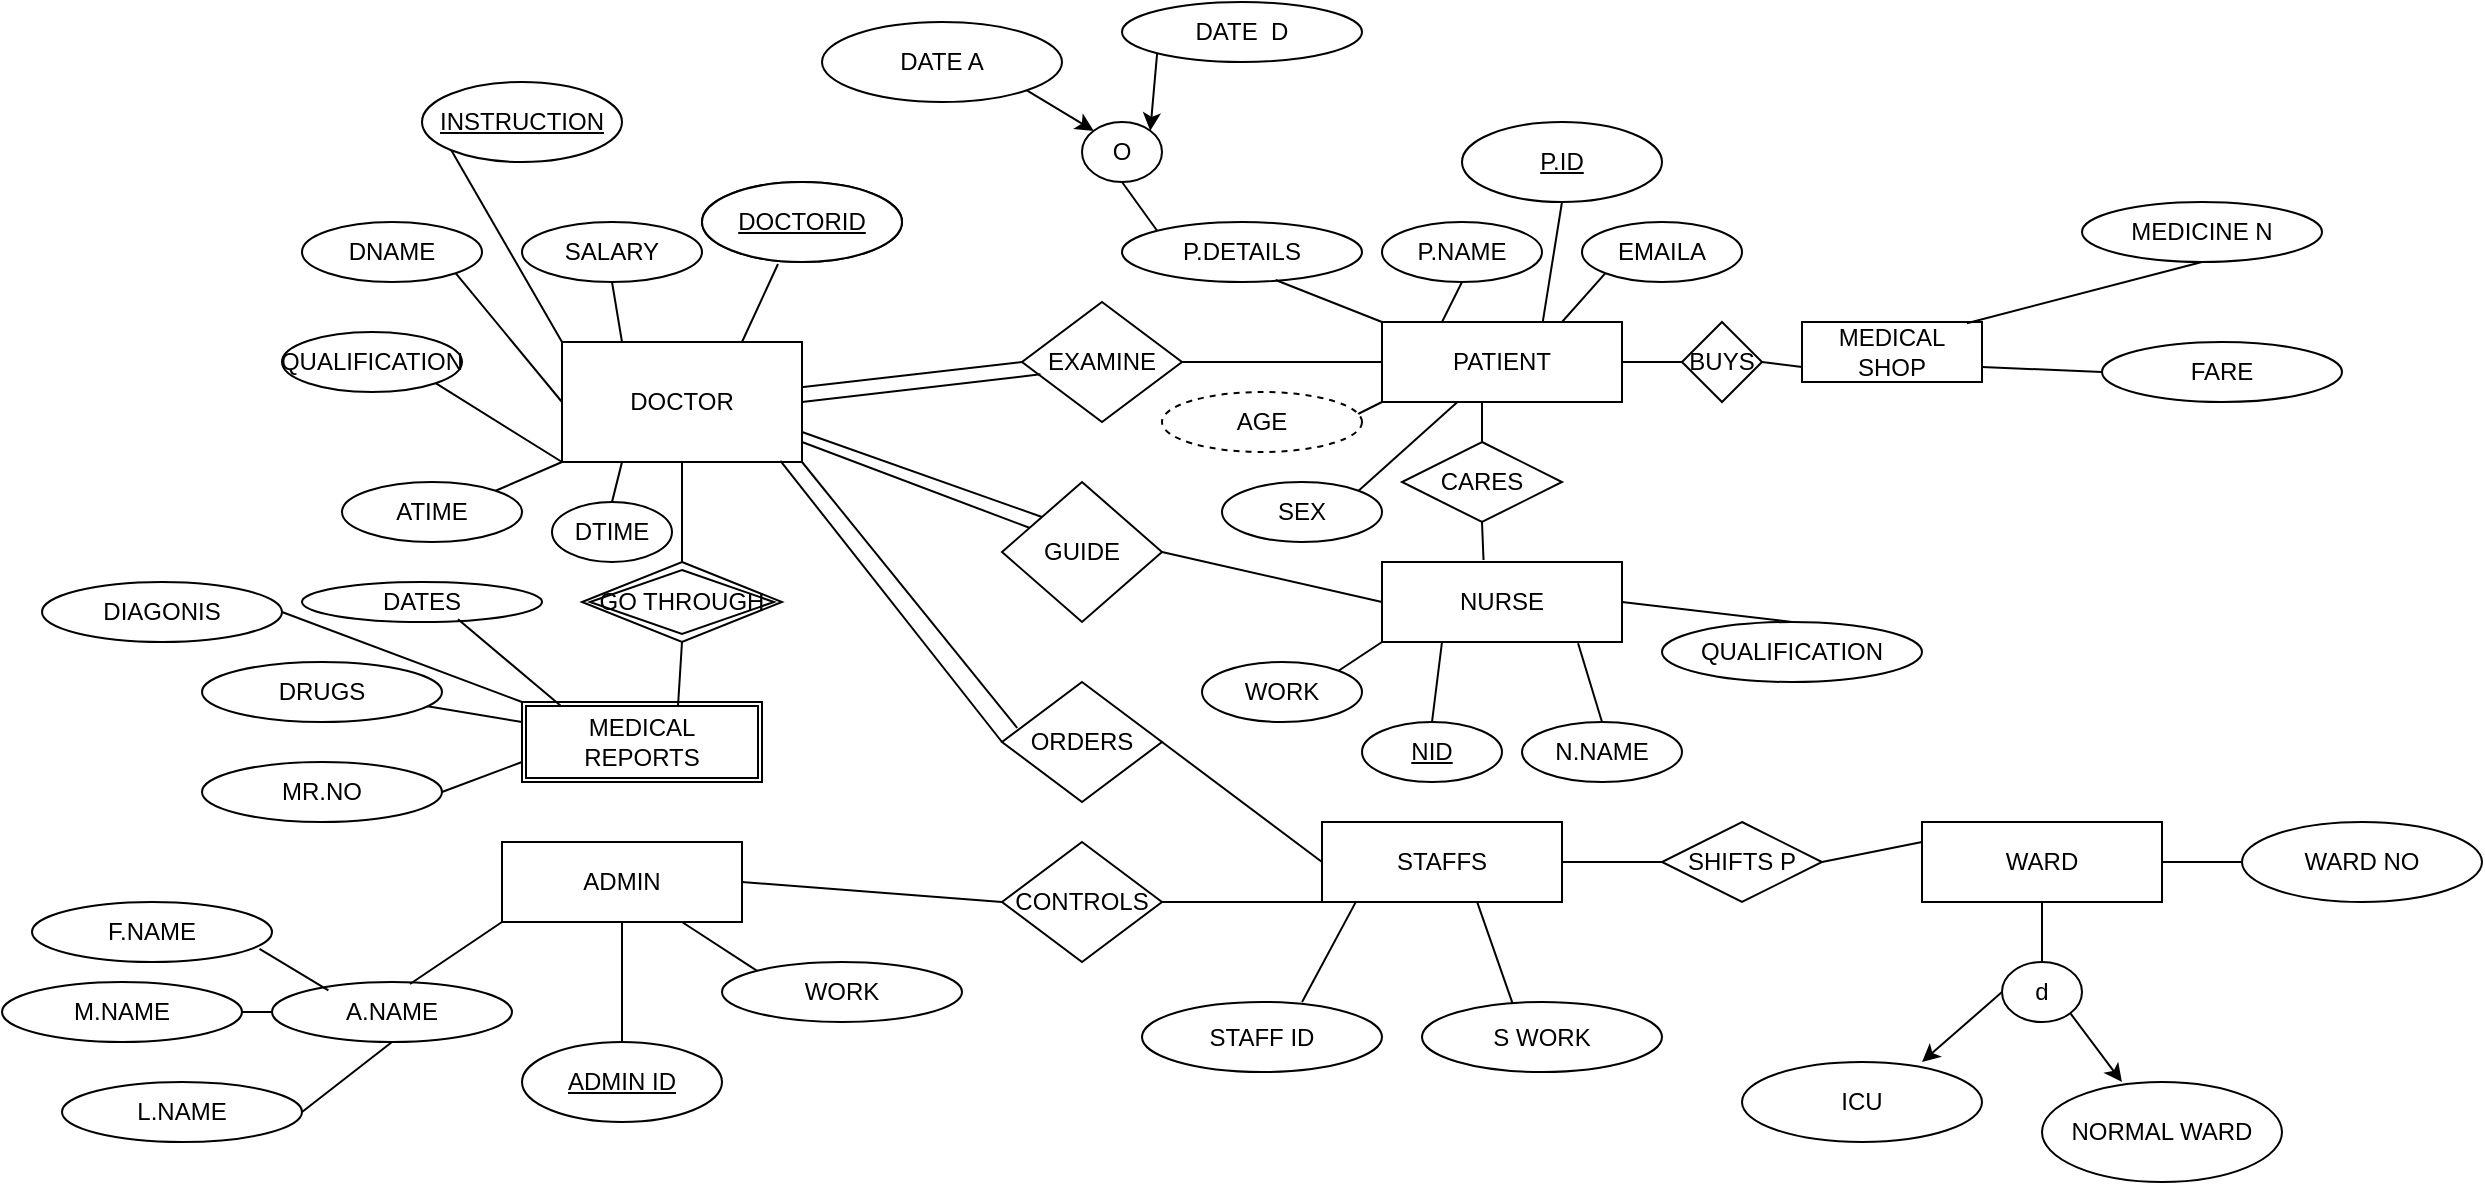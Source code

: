 <mxfile version="20.8.5" type="device"><diagram id="R2lEEEUBdFMjLlhIrx00" name="Page-1"><mxGraphModel dx="2140" dy="1641" grid="1" gridSize="10" guides="1" tooltips="1" connect="1" arrows="1" fold="1" page="1" pageScale="1" pageWidth="850" pageHeight="1100" math="0" shadow="0" extFonts="Permanent Marker^https://fonts.googleapis.com/css?family=Permanent+Marker"><root><mxCell id="0"/><mxCell id="1" parent="0"/><mxCell id="UOe9349WMkZmx5mXavGw-1" value="DOCTOR" style="rounded=0;whiteSpace=wrap;html=1;" parent="1" vertex="1"><mxGeometry x="100" y="140" width="120" height="60" as="geometry"/></mxCell><mxCell id="UOe9349WMkZmx5mXavGw-2" value="EXAMINE" style="rhombus;whiteSpace=wrap;html=1;" parent="1" vertex="1"><mxGeometry x="330" y="120" width="80" height="60" as="geometry"/></mxCell><mxCell id="UOe9349WMkZmx5mXavGw-3" value="GUIDE" style="rhombus;whiteSpace=wrap;html=1;" parent="1" vertex="1"><mxGeometry x="320" y="210" width="80" height="70" as="geometry"/></mxCell><mxCell id="UOe9349WMkZmx5mXavGw-4" value="ORDERS" style="rhombus;whiteSpace=wrap;html=1;" parent="1" vertex="1"><mxGeometry x="320" y="310" width="80" height="60" as="geometry"/></mxCell><mxCell id="UOe9349WMkZmx5mXavGw-5" value="CONTROLS" style="rhombus;whiteSpace=wrap;html=1;" parent="1" vertex="1"><mxGeometry x="320" y="390" width="80" height="60" as="geometry"/></mxCell><mxCell id="UOe9349WMkZmx5mXavGw-7" value="PATIENT" style="rounded=0;whiteSpace=wrap;html=1;" parent="1" vertex="1"><mxGeometry x="510" y="130" width="120" height="40" as="geometry"/></mxCell><mxCell id="UOe9349WMkZmx5mXavGw-8" value="NURSE" style="rounded=0;whiteSpace=wrap;html=1;" parent="1" vertex="1"><mxGeometry x="510" y="250" width="120" height="40" as="geometry"/></mxCell><mxCell id="UOe9349WMkZmx5mXavGw-9" value="STAFFS" style="rounded=0;whiteSpace=wrap;html=1;" parent="1" vertex="1"><mxGeometry x="480" y="380" width="120" height="40" as="geometry"/></mxCell><mxCell id="UOe9349WMkZmx5mXavGw-11" value="ADMIN" style="rounded=0;whiteSpace=wrap;html=1;" parent="1" vertex="1"><mxGeometry x="70" y="390" width="120" height="40" as="geometry"/></mxCell><mxCell id="UOe9349WMkZmx5mXavGw-12" value="" style="endArrow=none;html=1;rounded=0;exitX=1;exitY=0.5;exitDx=0;exitDy=0;entryX=0;entryY=1;entryDx=0;entryDy=0;" parent="1" source="UOe9349WMkZmx5mXavGw-5" target="UOe9349WMkZmx5mXavGw-9" edge="1"><mxGeometry width="50" height="50" relative="1" as="geometry"><mxPoint x="400" y="310" as="sourcePoint"/><mxPoint x="450" y="260" as="targetPoint"/></mxGeometry></mxCell><mxCell id="UOe9349WMkZmx5mXavGw-14" value="" style="endArrow=none;html=1;rounded=0;exitX=1;exitY=0.5;exitDx=0;exitDy=0;entryX=0;entryY=0.5;entryDx=0;entryDy=0;" parent="1" source="UOe9349WMkZmx5mXavGw-11" target="UOe9349WMkZmx5mXavGw-5" edge="1"><mxGeometry width="50" height="50" relative="1" as="geometry"><mxPoint x="400" y="310" as="sourcePoint"/><mxPoint x="450" y="260" as="targetPoint"/></mxGeometry></mxCell><mxCell id="UOe9349WMkZmx5mXavGw-17" value="" style="endArrow=none;html=1;rounded=0;exitX=1;exitY=1;exitDx=0;exitDy=0;entryX=0.095;entryY=0.383;entryDx=0;entryDy=0;entryPerimeter=0;" parent="1" source="UOe9349WMkZmx5mXavGw-1" target="UOe9349WMkZmx5mXavGw-4" edge="1"><mxGeometry width="50" height="50" relative="1" as="geometry"><mxPoint x="400" y="310" as="sourcePoint"/><mxPoint x="450" y="260" as="targetPoint"/></mxGeometry></mxCell><mxCell id="UOe9349WMkZmx5mXavGw-18" value="" style="endArrow=none;html=1;rounded=0;exitX=0.91;exitY=0.99;exitDx=0;exitDy=0;exitPerimeter=0;" parent="1" source="UOe9349WMkZmx5mXavGw-1" edge="1"><mxGeometry width="50" height="50" relative="1" as="geometry"><mxPoint x="400" y="310" as="sourcePoint"/><mxPoint x="320" y="340" as="targetPoint"/></mxGeometry></mxCell><mxCell id="UOe9349WMkZmx5mXavGw-19" value="" style="endArrow=none;html=1;rounded=0;exitX=1;exitY=0.5;exitDx=0;exitDy=0;entryX=0;entryY=0.5;entryDx=0;entryDy=0;" parent="1" source="UOe9349WMkZmx5mXavGw-4" target="UOe9349WMkZmx5mXavGw-9" edge="1"><mxGeometry width="50" height="50" relative="1" as="geometry"><mxPoint x="400" y="310" as="sourcePoint"/><mxPoint x="450" y="260" as="targetPoint"/></mxGeometry></mxCell><mxCell id="UOe9349WMkZmx5mXavGw-20" value="" style="endArrow=none;html=1;rounded=0;exitX=0.997;exitY=0.377;exitDx=0;exitDy=0;exitPerimeter=0;entryX=0;entryY=0.5;entryDx=0;entryDy=0;" parent="1" source="UOe9349WMkZmx5mXavGw-1" target="UOe9349WMkZmx5mXavGw-2" edge="1"><mxGeometry width="50" height="50" relative="1" as="geometry"><mxPoint x="400" y="310" as="sourcePoint"/><mxPoint x="450" y="260" as="targetPoint"/></mxGeometry></mxCell><mxCell id="UOe9349WMkZmx5mXavGw-21" value="" style="endArrow=none;html=1;rounded=0;exitX=1;exitY=0.5;exitDx=0;exitDy=0;entryX=0.115;entryY=0.603;entryDx=0;entryDy=0;entryPerimeter=0;" parent="1" source="UOe9349WMkZmx5mXavGw-1" target="UOe9349WMkZmx5mXavGw-2" edge="1"><mxGeometry width="50" height="50" relative="1" as="geometry"><mxPoint x="400" y="310" as="sourcePoint"/><mxPoint x="340" y="160" as="targetPoint"/></mxGeometry></mxCell><mxCell id="UOe9349WMkZmx5mXavGw-22" value="" style="endArrow=none;html=1;rounded=0;exitX=1;exitY=0.5;exitDx=0;exitDy=0;entryX=0;entryY=0.5;entryDx=0;entryDy=0;" parent="1" source="UOe9349WMkZmx5mXavGw-2" target="UOe9349WMkZmx5mXavGw-7" edge="1"><mxGeometry width="50" height="50" relative="1" as="geometry"><mxPoint x="400" y="310" as="sourcePoint"/><mxPoint x="450" y="260" as="targetPoint"/></mxGeometry></mxCell><mxCell id="UOe9349WMkZmx5mXavGw-24" value="" style="endArrow=none;html=1;rounded=0;exitX=1;exitY=0.75;exitDx=0;exitDy=0;entryX=0;entryY=0;entryDx=0;entryDy=0;" parent="1" source="UOe9349WMkZmx5mXavGw-1" target="UOe9349WMkZmx5mXavGw-3" edge="1"><mxGeometry width="50" height="50" relative="1" as="geometry"><mxPoint x="400" y="310" as="sourcePoint"/><mxPoint x="450" y="260" as="targetPoint"/></mxGeometry></mxCell><mxCell id="UOe9349WMkZmx5mXavGw-25" value="" style="endArrow=none;html=1;rounded=0;exitX=1;exitY=0.833;exitDx=0;exitDy=0;entryX=0.175;entryY=0.329;entryDx=0;entryDy=0;entryPerimeter=0;exitPerimeter=0;" parent="1" source="UOe9349WMkZmx5mXavGw-1" target="UOe9349WMkZmx5mXavGw-3" edge="1"><mxGeometry width="50" height="50" relative="1" as="geometry"><mxPoint x="400" y="310" as="sourcePoint"/><mxPoint x="450" y="260" as="targetPoint"/></mxGeometry></mxCell><mxCell id="UOe9349WMkZmx5mXavGw-26" value="" style="endArrow=none;html=1;rounded=0;exitX=1;exitY=0.5;exitDx=0;exitDy=0;entryX=0;entryY=0.5;entryDx=0;entryDy=0;" parent="1" source="UOe9349WMkZmx5mXavGw-3" target="UOe9349WMkZmx5mXavGw-8" edge="1"><mxGeometry width="50" height="50" relative="1" as="geometry"><mxPoint x="400" y="310" as="sourcePoint"/><mxPoint x="450" y="260" as="targetPoint"/></mxGeometry></mxCell><mxCell id="UOe9349WMkZmx5mXavGw-28" value="MEDICAL REPORTS" style="shape=ext;double=1;rounded=0;whiteSpace=wrap;html=1;" parent="1" vertex="1"><mxGeometry x="80" y="320" width="120" height="40" as="geometry"/></mxCell><mxCell id="UOe9349WMkZmx5mXavGw-29" value="GO THROUGH" style="shape=rhombus;double=1;perimeter=rhombusPerimeter;whiteSpace=wrap;html=1;align=center;" parent="1" vertex="1"><mxGeometry x="110" y="250" width="100" height="40" as="geometry"/></mxCell><mxCell id="UOe9349WMkZmx5mXavGw-30" value="" style="endArrow=none;html=1;rounded=0;exitX=0.5;exitY=0;exitDx=0;exitDy=0;entryX=0.5;entryY=1;entryDx=0;entryDy=0;" parent="1" source="UOe9349WMkZmx5mXavGw-29" target="UOe9349WMkZmx5mXavGw-1" edge="1"><mxGeometry width="50" height="50" relative="1" as="geometry"><mxPoint x="400" y="300" as="sourcePoint"/><mxPoint x="450" y="250" as="targetPoint"/></mxGeometry></mxCell><mxCell id="UOe9349WMkZmx5mXavGw-31" value="" style="endArrow=none;html=1;rounded=0;exitX=0.65;exitY=0.045;exitDx=0;exitDy=0;exitPerimeter=0;entryX=0.5;entryY=1;entryDx=0;entryDy=0;" parent="1" source="UOe9349WMkZmx5mXavGw-28" target="UOe9349WMkZmx5mXavGw-29" edge="1"><mxGeometry width="50" height="50" relative="1" as="geometry"><mxPoint x="400" y="300" as="sourcePoint"/><mxPoint x="450" y="250" as="targetPoint"/></mxGeometry></mxCell><mxCell id="UOe9349WMkZmx5mXavGw-32" value="MEDICAL SHOP" style="rounded=0;whiteSpace=wrap;html=1;" parent="1" vertex="1"><mxGeometry x="720" y="130" width="90" height="30" as="geometry"/></mxCell><mxCell id="UOe9349WMkZmx5mXavGw-33" value="BUYS" style="rhombus;whiteSpace=wrap;html=1;" parent="1" vertex="1"><mxGeometry x="660" y="130" width="40" height="40" as="geometry"/></mxCell><mxCell id="UOe9349WMkZmx5mXavGw-35" value="" style="endArrow=none;html=1;rounded=0;exitX=1;exitY=0.5;exitDx=0;exitDy=0;entryX=0;entryY=0.5;entryDx=0;entryDy=0;" parent="1" source="UOe9349WMkZmx5mXavGw-7" target="UOe9349WMkZmx5mXavGw-33" edge="1"><mxGeometry width="50" height="50" relative="1" as="geometry"><mxPoint x="400" y="290" as="sourcePoint"/><mxPoint x="450" y="240" as="targetPoint"/></mxGeometry></mxCell><mxCell id="UOe9349WMkZmx5mXavGw-36" value="" style="endArrow=none;html=1;rounded=0;exitX=1;exitY=0.5;exitDx=0;exitDy=0;entryX=0;entryY=0.75;entryDx=0;entryDy=0;" parent="1" source="UOe9349WMkZmx5mXavGw-33" target="UOe9349WMkZmx5mXavGw-32" edge="1"><mxGeometry width="50" height="50" relative="1" as="geometry"><mxPoint x="400" y="290" as="sourcePoint"/><mxPoint x="450" y="240" as="targetPoint"/></mxGeometry></mxCell><mxCell id="UOe9349WMkZmx5mXavGw-37" value="DNAME" style="ellipse;whiteSpace=wrap;html=1;" parent="1" vertex="1"><mxGeometry x="-30" y="80" width="90" height="30" as="geometry"/></mxCell><mxCell id="UOe9349WMkZmx5mXavGw-38" value="SALARY" style="ellipse;whiteSpace=wrap;html=1;" parent="1" vertex="1"><mxGeometry x="80" y="80" width="90" height="30" as="geometry"/></mxCell><mxCell id="UOe9349WMkZmx5mXavGw-39" value="QUALIFICATION" style="ellipse;whiteSpace=wrap;html=1;" parent="1" vertex="1"><mxGeometry x="-40" y="135" width="90" height="30" as="geometry"/></mxCell><mxCell id="UOe9349WMkZmx5mXavGw-40" value="ATIME" style="ellipse;whiteSpace=wrap;html=1;" parent="1" vertex="1"><mxGeometry x="-10" y="210" width="90" height="30" as="geometry"/></mxCell><mxCell id="UOe9349WMkZmx5mXavGw-42" value="DTIME" style="ellipse;whiteSpace=wrap;html=1;" parent="1" vertex="1"><mxGeometry x="95" y="220" width="60" height="30" as="geometry"/></mxCell><mxCell id="UOe9349WMkZmx5mXavGw-44" value="" style="endArrow=none;html=1;rounded=0;exitX=0;exitY=1;exitDx=0;exitDy=0;entryX=1;entryY=1;entryDx=0;entryDy=0;" parent="1" source="UOe9349WMkZmx5mXavGw-1" target="UOe9349WMkZmx5mXavGw-39" edge="1"><mxGeometry width="50" height="50" relative="1" as="geometry"><mxPoint x="400" y="290" as="sourcePoint"/><mxPoint x="450" y="240" as="targetPoint"/></mxGeometry></mxCell><mxCell id="UOe9349WMkZmx5mXavGw-45" value="" style="endArrow=none;html=1;rounded=0;exitX=0;exitY=0.5;exitDx=0;exitDy=0;entryX=1;entryY=1;entryDx=0;entryDy=0;" parent="1" source="UOe9349WMkZmx5mXavGw-1" target="UOe9349WMkZmx5mXavGw-37" edge="1"><mxGeometry width="50" height="50" relative="1" as="geometry"><mxPoint x="380" y="290" as="sourcePoint"/><mxPoint x="430" y="240" as="targetPoint"/></mxGeometry></mxCell><mxCell id="UOe9349WMkZmx5mXavGw-46" value="" style="endArrow=none;html=1;rounded=0;exitX=0.25;exitY=0;exitDx=0;exitDy=0;entryX=0.5;entryY=1;entryDx=0;entryDy=0;" parent="1" source="UOe9349WMkZmx5mXavGw-1" target="UOe9349WMkZmx5mXavGw-38" edge="1"><mxGeometry width="50" height="50" relative="1" as="geometry"><mxPoint x="400" y="290" as="sourcePoint"/><mxPoint x="450" y="240" as="targetPoint"/></mxGeometry></mxCell><mxCell id="UOe9349WMkZmx5mXavGw-47" value="" style="endArrow=none;html=1;rounded=0;entryX=0;entryY=1;entryDx=0;entryDy=0;exitX=1;exitY=0;exitDx=0;exitDy=0;" parent="1" source="UOe9349WMkZmx5mXavGw-40" target="UOe9349WMkZmx5mXavGw-1" edge="1"><mxGeometry width="50" height="50" relative="1" as="geometry"><mxPoint x="30" y="295" as="sourcePoint"/><mxPoint x="80" y="245" as="targetPoint"/></mxGeometry></mxCell><mxCell id="UOe9349WMkZmx5mXavGw-49" value="" style="endArrow=none;html=1;rounded=0;entryX=0.25;entryY=1;entryDx=0;entryDy=0;exitX=0.5;exitY=0;exitDx=0;exitDy=0;" parent="1" source="UOe9349WMkZmx5mXavGw-42" target="UOe9349WMkZmx5mXavGw-1" edge="1"><mxGeometry width="50" height="50" relative="1" as="geometry"><mxPoint x="400" y="290" as="sourcePoint"/><mxPoint x="450" y="240" as="targetPoint"/></mxGeometry></mxCell><mxCell id="UOe9349WMkZmx5mXavGw-52" value="" style="endArrow=none;html=1;rounded=0;exitX=0.75;exitY=0;exitDx=0;exitDy=0;entryX=0.28;entryY=1.033;entryDx=0;entryDy=0;entryPerimeter=0;" parent="1" source="UOe9349WMkZmx5mXavGw-1" edge="1"><mxGeometry width="50" height="50" relative="1" as="geometry"><mxPoint x="400" y="290" as="sourcePoint"/><mxPoint x="208" y="100.99" as="targetPoint"/></mxGeometry></mxCell><mxCell id="UOe9349WMkZmx5mXavGw-53" value="&lt;span style=&quot;border-bottom: 1px dotted&quot;&gt;DID&lt;/span&gt;" style="ellipse;whiteSpace=wrap;html=1;align=center;" parent="1" vertex="1"><mxGeometry x="170" y="60" width="100" height="40" as="geometry"/></mxCell><mxCell id="UOe9349WMkZmx5mXavGw-54" value="DOCTORID" style="ellipse;whiteSpace=wrap;html=1;align=center;fontStyle=4;" parent="1" vertex="1"><mxGeometry x="170" y="60" width="100" height="40" as="geometry"/></mxCell><mxCell id="UOe9349WMkZmx5mXavGw-55" value="CARES" style="rhombus;whiteSpace=wrap;html=1;" parent="1" vertex="1"><mxGeometry x="520" y="190" width="80" height="40" as="geometry"/></mxCell><mxCell id="UOe9349WMkZmx5mXavGw-56" value="" style="endArrow=none;html=1;rounded=0;entryX=0.5;entryY=0;entryDx=0;entryDy=0;" parent="1" target="UOe9349WMkZmx5mXavGw-55" edge="1"><mxGeometry width="50" height="50" relative="1" as="geometry"><mxPoint x="560" y="180" as="sourcePoint"/><mxPoint x="450" y="240" as="targetPoint"/><Array as="points"><mxPoint x="560" y="170"/></Array></mxGeometry></mxCell><mxCell id="UOe9349WMkZmx5mXavGw-57" value="" style="endArrow=none;html=1;rounded=0;entryX=0.5;entryY=1;entryDx=0;entryDy=0;exitX=0.423;exitY=-0.025;exitDx=0;exitDy=0;exitPerimeter=0;" parent="1" source="UOe9349WMkZmx5mXavGw-8" target="UOe9349WMkZmx5mXavGw-55" edge="1"><mxGeometry width="50" height="50" relative="1" as="geometry"><mxPoint x="400" y="290" as="sourcePoint"/><mxPoint x="450" y="240" as="targetPoint"/></mxGeometry></mxCell><mxCell id="UOe9349WMkZmx5mXavGw-59" value="SHIFTS P" style="rhombus;whiteSpace=wrap;html=1;" parent="1" vertex="1"><mxGeometry x="650" y="380" width="80" height="40" as="geometry"/></mxCell><mxCell id="UOe9349WMkZmx5mXavGw-61" value="" style="endArrow=none;html=1;rounded=0;exitX=1;exitY=0.5;exitDx=0;exitDy=0;entryX=0;entryY=0.5;entryDx=0;entryDy=0;" parent="1" source="UOe9349WMkZmx5mXavGw-9" target="UOe9349WMkZmx5mXavGw-59" edge="1"><mxGeometry width="50" height="50" relative="1" as="geometry"><mxPoint x="400" y="290" as="sourcePoint"/><mxPoint x="450" y="240" as="targetPoint"/></mxGeometry></mxCell><mxCell id="UOe9349WMkZmx5mXavGw-62" value="WARD" style="rounded=0;whiteSpace=wrap;html=1;" parent="1" vertex="1"><mxGeometry x="780" y="380" width="120" height="40" as="geometry"/></mxCell><mxCell id="UOe9349WMkZmx5mXavGw-64" value="" style="endArrow=none;html=1;rounded=0;exitX=1;exitY=0.5;exitDx=0;exitDy=0;entryX=0;entryY=0.25;entryDx=0;entryDy=0;" parent="1" source="UOe9349WMkZmx5mXavGw-59" target="UOe9349WMkZmx5mXavGw-62" edge="1"><mxGeometry width="50" height="50" relative="1" as="geometry"><mxPoint x="400" y="290" as="sourcePoint"/><mxPoint x="450" y="240" as="targetPoint"/></mxGeometry></mxCell><mxCell id="UOe9349WMkZmx5mXavGw-67" value="" style="endArrow=none;html=1;rounded=0;entryX=0.5;entryY=1;entryDx=0;entryDy=0;exitX=0.5;exitY=0;exitDx=0;exitDy=0;" parent="1" target="UOe9349WMkZmx5mXavGw-62" edge="1"><mxGeometry width="50" height="50" relative="1" as="geometry"><mxPoint x="840" y="450" as="sourcePoint"/><mxPoint x="450" y="250" as="targetPoint"/></mxGeometry></mxCell><mxCell id="UOe9349WMkZmx5mXavGw-72" value="ICU" style="ellipse;whiteSpace=wrap;html=1;" parent="1" vertex="1"><mxGeometry x="690" y="500" width="120" height="40" as="geometry"/></mxCell><mxCell id="UOe9349WMkZmx5mXavGw-73" value="NORMAL WARD" style="ellipse;whiteSpace=wrap;html=1;" parent="1" vertex="1"><mxGeometry x="840" y="510" width="120" height="50" as="geometry"/></mxCell><mxCell id="UOe9349WMkZmx5mXavGw-74" value="d" style="ellipse;whiteSpace=wrap;html=1;" parent="1" vertex="1"><mxGeometry x="820" y="450" width="40" height="30" as="geometry"/></mxCell><mxCell id="UOe9349WMkZmx5mXavGw-75" value="" style="endArrow=classic;html=1;rounded=0;exitX=0;exitY=0.5;exitDx=0;exitDy=0;entryX=0.75;entryY=0;entryDx=0;entryDy=0;entryPerimeter=0;" parent="1" source="UOe9349WMkZmx5mXavGw-74" target="UOe9349WMkZmx5mXavGw-72" edge="1"><mxGeometry width="50" height="50" relative="1" as="geometry"><mxPoint x="450" y="320" as="sourcePoint"/><mxPoint x="500" y="270" as="targetPoint"/></mxGeometry></mxCell><mxCell id="UOe9349WMkZmx5mXavGw-76" value="" style="endArrow=classic;html=1;rounded=0;exitX=1;exitY=1;exitDx=0;exitDy=0;entryX=0.333;entryY=0;entryDx=0;entryDy=0;entryPerimeter=0;" parent="1" source="UOe9349WMkZmx5mXavGw-74" target="UOe9349WMkZmx5mXavGw-73" edge="1"><mxGeometry width="50" height="50" relative="1" as="geometry"><mxPoint x="450" y="320" as="sourcePoint"/><mxPoint x="870" y="490" as="targetPoint"/></mxGeometry></mxCell><mxCell id="KJL9Vsq8Q20Tm_fkRoSs-1" value="" style="endArrow=none;html=1;rounded=0;entryX=0;entryY=0.25;entryDx=0;entryDy=0;" edge="1" parent="1" target="UOe9349WMkZmx5mXavGw-28"><mxGeometry width="50" height="50" relative="1" as="geometry"><mxPoint x="20" y="320" as="sourcePoint"/><mxPoint x="460" y="310" as="targetPoint"/></mxGeometry></mxCell><mxCell id="KJL9Vsq8Q20Tm_fkRoSs-4" value="DRUGS" style="ellipse;whiteSpace=wrap;html=1;" vertex="1" parent="1"><mxGeometry x="-80" y="300" width="120" height="30" as="geometry"/></mxCell><mxCell id="KJL9Vsq8Q20Tm_fkRoSs-10" value="MR.NO" style="ellipse;whiteSpace=wrap;html=1;" vertex="1" parent="1"><mxGeometry x="-80" y="350" width="120" height="30" as="geometry"/></mxCell><mxCell id="KJL9Vsq8Q20Tm_fkRoSs-11" value="DATES" style="ellipse;whiteSpace=wrap;html=1;" vertex="1" parent="1"><mxGeometry x="-30" y="260" width="120" height="20" as="geometry"/></mxCell><mxCell id="KJL9Vsq8Q20Tm_fkRoSs-12" value="" style="endArrow=none;html=1;rounded=0;exitX=0;exitY=0.75;exitDx=0;exitDy=0;entryX=1;entryY=0.5;entryDx=0;entryDy=0;" edge="1" parent="1" source="UOe9349WMkZmx5mXavGw-28" target="KJL9Vsq8Q20Tm_fkRoSs-10"><mxGeometry width="50" height="50" relative="1" as="geometry"><mxPoint x="440" y="320" as="sourcePoint"/><mxPoint x="490" y="270" as="targetPoint"/></mxGeometry></mxCell><mxCell id="KJL9Vsq8Q20Tm_fkRoSs-13" value="" style="endArrow=none;html=1;rounded=0;exitX=0.16;exitY=0.045;exitDx=0;exitDy=0;exitPerimeter=0;entryX=0.65;entryY=0.93;entryDx=0;entryDy=0;entryPerimeter=0;" edge="1" parent="1" source="UOe9349WMkZmx5mXavGw-28" target="KJL9Vsq8Q20Tm_fkRoSs-11"><mxGeometry width="50" height="50" relative="1" as="geometry"><mxPoint x="440" y="320" as="sourcePoint"/><mxPoint x="490" y="270" as="targetPoint"/></mxGeometry></mxCell><mxCell id="KJL9Vsq8Q20Tm_fkRoSs-14" value="DIAGONIS" style="ellipse;whiteSpace=wrap;html=1;" vertex="1" parent="1"><mxGeometry x="-160" y="260" width="120" height="30" as="geometry"/></mxCell><mxCell id="KJL9Vsq8Q20Tm_fkRoSs-15" value="" style="endArrow=none;html=1;rounded=0;exitX=0;exitY=0;exitDx=0;exitDy=0;entryX=1;entryY=0.5;entryDx=0;entryDy=0;" edge="1" parent="1" source="UOe9349WMkZmx5mXavGw-28" target="KJL9Vsq8Q20Tm_fkRoSs-14"><mxGeometry width="50" height="50" relative="1" as="geometry"><mxPoint x="440" y="320" as="sourcePoint"/><mxPoint x="490" y="270" as="targetPoint"/></mxGeometry></mxCell><mxCell id="KJL9Vsq8Q20Tm_fkRoSs-16" value="A.NAME" style="ellipse;whiteSpace=wrap;html=1;" vertex="1" parent="1"><mxGeometry x="-45" y="460" width="120" height="30" as="geometry"/></mxCell><mxCell id="KJL9Vsq8Q20Tm_fkRoSs-17" value="" style="endArrow=none;html=1;rounded=0;exitX=0;exitY=1;exitDx=0;exitDy=0;entryX=0.575;entryY=0.033;entryDx=0;entryDy=0;entryPerimeter=0;" edge="1" parent="1" source="UOe9349WMkZmx5mXavGw-11" target="KJL9Vsq8Q20Tm_fkRoSs-16"><mxGeometry width="50" height="50" relative="1" as="geometry"><mxPoint x="440" y="340" as="sourcePoint"/><mxPoint x="30" y="459" as="targetPoint"/></mxGeometry></mxCell><mxCell id="KJL9Vsq8Q20Tm_fkRoSs-18" value="L.NAME" style="ellipse;whiteSpace=wrap;html=1;" vertex="1" parent="1"><mxGeometry x="-150" y="510" width="120" height="30" as="geometry"/></mxCell><mxCell id="KJL9Vsq8Q20Tm_fkRoSs-19" value="M.NAME" style="ellipse;whiteSpace=wrap;html=1;" vertex="1" parent="1"><mxGeometry x="-180" y="460" width="120" height="30" as="geometry"/></mxCell><mxCell id="KJL9Vsq8Q20Tm_fkRoSs-20" value="F.NAME" style="ellipse;whiteSpace=wrap;html=1;" vertex="1" parent="1"><mxGeometry x="-165" y="420" width="120" height="30" as="geometry"/></mxCell><mxCell id="KJL9Vsq8Q20Tm_fkRoSs-21" value="" style="endArrow=none;html=1;rounded=0;exitX=0.235;exitY=0.14;exitDx=0;exitDy=0;exitPerimeter=0;entryX=0.948;entryY=0.78;entryDx=0;entryDy=0;entryPerimeter=0;" edge="1" parent="1" source="KJL9Vsq8Q20Tm_fkRoSs-16" target="KJL9Vsq8Q20Tm_fkRoSs-20"><mxGeometry width="50" height="50" relative="1" as="geometry"><mxPoint x="440" y="440" as="sourcePoint"/><mxPoint x="490" y="390" as="targetPoint"/></mxGeometry></mxCell><mxCell id="KJL9Vsq8Q20Tm_fkRoSs-22" value="" style="endArrow=none;html=1;rounded=0;exitX=0;exitY=0.5;exitDx=0;exitDy=0;entryX=1;entryY=0.5;entryDx=0;entryDy=0;" edge="1" parent="1" source="KJL9Vsq8Q20Tm_fkRoSs-16" target="KJL9Vsq8Q20Tm_fkRoSs-19"><mxGeometry width="50" height="50" relative="1" as="geometry"><mxPoint x="440" y="440" as="sourcePoint"/><mxPoint x="490" y="390" as="targetPoint"/></mxGeometry></mxCell><mxCell id="KJL9Vsq8Q20Tm_fkRoSs-24" value="" style="endArrow=none;html=1;rounded=0;exitX=0.5;exitY=1;exitDx=0;exitDy=0;entryX=1;entryY=0.5;entryDx=0;entryDy=0;" edge="1" parent="1" source="KJL9Vsq8Q20Tm_fkRoSs-16" target="KJL9Vsq8Q20Tm_fkRoSs-18"><mxGeometry width="50" height="50" relative="1" as="geometry"><mxPoint x="440" y="440" as="sourcePoint"/><mxPoint x="490" y="390" as="targetPoint"/></mxGeometry></mxCell><mxCell id="KJL9Vsq8Q20Tm_fkRoSs-26" value="WORK" style="ellipse;whiteSpace=wrap;html=1;" vertex="1" parent="1"><mxGeometry x="180" y="450" width="120" height="30" as="geometry"/></mxCell><mxCell id="KJL9Vsq8Q20Tm_fkRoSs-28" value="ADMIN ID" style="ellipse;whiteSpace=wrap;html=1;align=center;fontStyle=4;" vertex="1" parent="1"><mxGeometry x="80" y="490" width="100" height="40" as="geometry"/></mxCell><mxCell id="KJL9Vsq8Q20Tm_fkRoSs-29" value="" style="endArrow=none;html=1;rounded=0;exitX=0.5;exitY=1;exitDx=0;exitDy=0;entryX=0.5;entryY=0;entryDx=0;entryDy=0;" edge="1" parent="1" source="UOe9349WMkZmx5mXavGw-11" target="KJL9Vsq8Q20Tm_fkRoSs-28"><mxGeometry width="50" height="50" relative="1" as="geometry"><mxPoint x="440" y="440" as="sourcePoint"/><mxPoint x="490" y="390" as="targetPoint"/></mxGeometry></mxCell><mxCell id="KJL9Vsq8Q20Tm_fkRoSs-30" value="" style="endArrow=none;html=1;rounded=0;exitX=0.75;exitY=1;exitDx=0;exitDy=0;entryX=0;entryY=0;entryDx=0;entryDy=0;" edge="1" parent="1" source="UOe9349WMkZmx5mXavGw-11" target="KJL9Vsq8Q20Tm_fkRoSs-26"><mxGeometry width="50" height="50" relative="1" as="geometry"><mxPoint x="440" y="440" as="sourcePoint"/><mxPoint x="490" y="390" as="targetPoint"/></mxGeometry></mxCell><mxCell id="KJL9Vsq8Q20Tm_fkRoSs-31" value="P.DETAILS" style="ellipse;whiteSpace=wrap;html=1;" vertex="1" parent="1"><mxGeometry x="380" y="80" width="120" height="30" as="geometry"/></mxCell><mxCell id="KJL9Vsq8Q20Tm_fkRoSs-32" value="P.NAME" style="ellipse;whiteSpace=wrap;html=1;" vertex="1" parent="1"><mxGeometry x="510" y="80" width="80" height="30" as="geometry"/></mxCell><mxCell id="KJL9Vsq8Q20Tm_fkRoSs-33" value="EMAILA" style="ellipse;whiteSpace=wrap;html=1;" vertex="1" parent="1"><mxGeometry x="610" y="80" width="80" height="30" as="geometry"/></mxCell><mxCell id="KJL9Vsq8Q20Tm_fkRoSs-35" value="SEX" style="ellipse;whiteSpace=wrap;html=1;" vertex="1" parent="1"><mxGeometry x="430" y="210" width="80" height="30" as="geometry"/></mxCell><mxCell id="KJL9Vsq8Q20Tm_fkRoSs-36" value="O" style="ellipse;whiteSpace=wrap;html=1;" vertex="1" parent="1"><mxGeometry x="360" y="30" width="40" height="30" as="geometry"/></mxCell><mxCell id="KJL9Vsq8Q20Tm_fkRoSs-37" value="" style="endArrow=none;html=1;rounded=0;exitX=0.5;exitY=1;exitDx=0;exitDy=0;entryX=0;entryY=0;entryDx=0;entryDy=0;" edge="1" parent="1" source="KJL9Vsq8Q20Tm_fkRoSs-36" target="KJL9Vsq8Q20Tm_fkRoSs-31"><mxGeometry width="50" height="50" relative="1" as="geometry"><mxPoint x="440" y="140" as="sourcePoint"/><mxPoint x="490" y="90" as="targetPoint"/></mxGeometry></mxCell><mxCell id="KJL9Vsq8Q20Tm_fkRoSs-39" value="DATE A" style="ellipse;whiteSpace=wrap;html=1;" vertex="1" parent="1"><mxGeometry x="230" y="-20" width="120" height="40" as="geometry"/></mxCell><mxCell id="KJL9Vsq8Q20Tm_fkRoSs-40" value="DATE&amp;nbsp; D" style="ellipse;whiteSpace=wrap;html=1;" vertex="1" parent="1"><mxGeometry x="380" y="-30" width="120" height="30" as="geometry"/></mxCell><mxCell id="KJL9Vsq8Q20Tm_fkRoSs-42" value="" style="endArrow=classic;html=1;rounded=0;exitX=0;exitY=1;exitDx=0;exitDy=0;entryX=1;entryY=0;entryDx=0;entryDy=0;" edge="1" parent="1" source="KJL9Vsq8Q20Tm_fkRoSs-40" target="KJL9Vsq8Q20Tm_fkRoSs-36"><mxGeometry width="50" height="50" relative="1" as="geometry"><mxPoint x="440" y="40" as="sourcePoint"/><mxPoint x="490" y="-10" as="targetPoint"/></mxGeometry></mxCell><mxCell id="KJL9Vsq8Q20Tm_fkRoSs-43" value="" style="endArrow=classic;html=1;rounded=0;exitX=1;exitY=1;exitDx=0;exitDy=0;entryX=0;entryY=0;entryDx=0;entryDy=0;" edge="1" parent="1" source="KJL9Vsq8Q20Tm_fkRoSs-39" target="KJL9Vsq8Q20Tm_fkRoSs-36"><mxGeometry width="50" height="50" relative="1" as="geometry"><mxPoint x="440" y="140" as="sourcePoint"/><mxPoint x="490" y="90" as="targetPoint"/></mxGeometry></mxCell><mxCell id="KJL9Vsq8Q20Tm_fkRoSs-45" value="" style="endArrow=none;html=1;rounded=0;exitX=0.25;exitY=0;exitDx=0;exitDy=0;entryX=0.5;entryY=1;entryDx=0;entryDy=0;" edge="1" parent="1" source="UOe9349WMkZmx5mXavGw-7" target="KJL9Vsq8Q20Tm_fkRoSs-32"><mxGeometry width="50" height="50" relative="1" as="geometry"><mxPoint x="440" y="240" as="sourcePoint"/><mxPoint x="490" y="190" as="targetPoint"/></mxGeometry></mxCell><mxCell id="KJL9Vsq8Q20Tm_fkRoSs-46" value="" style="endArrow=none;html=1;rounded=0;exitX=0;exitY=0;exitDx=0;exitDy=0;entryX=0.64;entryY=0.967;entryDx=0;entryDy=0;entryPerimeter=0;" edge="1" parent="1" source="UOe9349WMkZmx5mXavGw-7" target="KJL9Vsq8Q20Tm_fkRoSs-31"><mxGeometry width="50" height="50" relative="1" as="geometry"><mxPoint x="440" y="240" as="sourcePoint"/><mxPoint x="490" y="190" as="targetPoint"/></mxGeometry></mxCell><mxCell id="KJL9Vsq8Q20Tm_fkRoSs-47" value="" style="endArrow=none;html=1;rounded=0;exitX=0.75;exitY=0;exitDx=0;exitDy=0;entryX=0;entryY=1;entryDx=0;entryDy=0;" edge="1" parent="1" source="UOe9349WMkZmx5mXavGw-7" target="KJL9Vsq8Q20Tm_fkRoSs-33"><mxGeometry width="50" height="50" relative="1" as="geometry"><mxPoint x="440" y="240" as="sourcePoint"/><mxPoint x="490" y="190" as="targetPoint"/></mxGeometry></mxCell><mxCell id="KJL9Vsq8Q20Tm_fkRoSs-51" value="P.ID" style="ellipse;whiteSpace=wrap;html=1;align=center;fontStyle=4;" vertex="1" parent="1"><mxGeometry x="550" y="30" width="100" height="40" as="geometry"/></mxCell><mxCell id="KJL9Vsq8Q20Tm_fkRoSs-55" value="" style="endArrow=none;html=1;rounded=0;exitX=0.5;exitY=1;exitDx=0;exitDy=0;entryX=0.67;entryY=-0.005;entryDx=0;entryDy=0;entryPerimeter=0;" edge="1" parent="1" source="KJL9Vsq8Q20Tm_fkRoSs-51" target="UOe9349WMkZmx5mXavGw-7"><mxGeometry width="50" height="50" relative="1" as="geometry"><mxPoint x="440" y="240" as="sourcePoint"/><mxPoint x="490" y="190" as="targetPoint"/></mxGeometry></mxCell><mxCell id="KJL9Vsq8Q20Tm_fkRoSs-56" value="" style="endArrow=none;html=1;rounded=0;exitX=0;exitY=1;exitDx=0;exitDy=0;entryX=1;entryY=0.5;entryDx=0;entryDy=0;" edge="1" parent="1" source="UOe9349WMkZmx5mXavGw-7"><mxGeometry width="50" height="50" relative="1" as="geometry"><mxPoint x="440" y="240" as="sourcePoint"/><mxPoint x="490" y="180" as="targetPoint"/></mxGeometry></mxCell><mxCell id="KJL9Vsq8Q20Tm_fkRoSs-57" value="" style="endArrow=none;html=1;rounded=0;exitX=1;exitY=0;exitDx=0;exitDy=0;" edge="1" parent="1" source="KJL9Vsq8Q20Tm_fkRoSs-35" target="UOe9349WMkZmx5mXavGw-7"><mxGeometry width="50" height="50" relative="1" as="geometry"><mxPoint x="440" y="240" as="sourcePoint"/><mxPoint x="490" y="190" as="targetPoint"/></mxGeometry></mxCell><mxCell id="KJL9Vsq8Q20Tm_fkRoSs-58" value="AGE" style="ellipse;whiteSpace=wrap;html=1;align=center;dashed=1;" vertex="1" parent="1"><mxGeometry x="400" y="165" width="100" height="30" as="geometry"/></mxCell><mxCell id="KJL9Vsq8Q20Tm_fkRoSs-59" value="WORK" style="ellipse;whiteSpace=wrap;html=1;" vertex="1" parent="1"><mxGeometry x="420" y="300" width="80" height="30" as="geometry"/></mxCell><mxCell id="KJL9Vsq8Q20Tm_fkRoSs-61" value="N.NAME" style="ellipse;whiteSpace=wrap;html=1;" vertex="1" parent="1"><mxGeometry x="580" y="330" width="80" height="30" as="geometry"/></mxCell><mxCell id="KJL9Vsq8Q20Tm_fkRoSs-62" value="QUALIFICATION" style="ellipse;whiteSpace=wrap;html=1;" vertex="1" parent="1"><mxGeometry x="650" y="280" width="130" height="30" as="geometry"/></mxCell><mxCell id="KJL9Vsq8Q20Tm_fkRoSs-63" value="" style="endArrow=none;html=1;rounded=0;exitX=0.5;exitY=0;exitDx=0;exitDy=0;" edge="1" parent="1" source="KJL9Vsq8Q20Tm_fkRoSs-62"><mxGeometry width="50" height="50" relative="1" as="geometry"><mxPoint x="440" y="340" as="sourcePoint"/><mxPoint x="630" y="270" as="targetPoint"/></mxGeometry></mxCell><mxCell id="KJL9Vsq8Q20Tm_fkRoSs-64" value="" style="endArrow=none;html=1;rounded=0;entryX=0;entryY=1;entryDx=0;entryDy=0;exitX=1;exitY=0;exitDx=0;exitDy=0;" edge="1" parent="1" source="KJL9Vsq8Q20Tm_fkRoSs-59" target="UOe9349WMkZmx5mXavGw-8"><mxGeometry width="50" height="50" relative="1" as="geometry"><mxPoint x="440" y="340" as="sourcePoint"/><mxPoint x="490" y="290" as="targetPoint"/></mxGeometry></mxCell><mxCell id="KJL9Vsq8Q20Tm_fkRoSs-65" value="NID" style="ellipse;whiteSpace=wrap;html=1;align=center;fontStyle=4;" vertex="1" parent="1"><mxGeometry x="500" y="330" width="70" height="30" as="geometry"/></mxCell><mxCell id="KJL9Vsq8Q20Tm_fkRoSs-66" value="" style="endArrow=none;html=1;rounded=0;exitX=0.5;exitY=0;exitDx=0;exitDy=0;entryX=0.25;entryY=1;entryDx=0;entryDy=0;" edge="1" parent="1" source="KJL9Vsq8Q20Tm_fkRoSs-65" target="UOe9349WMkZmx5mXavGw-8"><mxGeometry width="50" height="50" relative="1" as="geometry"><mxPoint x="440" y="540" as="sourcePoint"/><mxPoint x="550" y="280" as="targetPoint"/></mxGeometry></mxCell><mxCell id="KJL9Vsq8Q20Tm_fkRoSs-67" value="" style="endArrow=none;html=1;rounded=0;entryX=0.817;entryY=1.015;entryDx=0;entryDy=0;entryPerimeter=0;exitX=0.5;exitY=0;exitDx=0;exitDy=0;" edge="1" parent="1" source="KJL9Vsq8Q20Tm_fkRoSs-61" target="UOe9349WMkZmx5mXavGw-8"><mxGeometry width="50" height="50" relative="1" as="geometry"><mxPoint x="440" y="540" as="sourcePoint"/><mxPoint x="490" y="490" as="targetPoint"/></mxGeometry></mxCell><mxCell id="KJL9Vsq8Q20Tm_fkRoSs-68" value="INSTRUCTION" style="ellipse;whiteSpace=wrap;html=1;align=center;fontStyle=4;" vertex="1" parent="1"><mxGeometry x="30" y="10" width="100" height="40" as="geometry"/></mxCell><mxCell id="KJL9Vsq8Q20Tm_fkRoSs-69" value="" style="endArrow=none;html=1;rounded=0;exitX=0;exitY=0;exitDx=0;exitDy=0;entryX=0;entryY=1;entryDx=0;entryDy=0;" edge="1" parent="1" source="UOe9349WMkZmx5mXavGw-1" target="KJL9Vsq8Q20Tm_fkRoSs-68"><mxGeometry width="50" height="50" relative="1" as="geometry"><mxPoint x="440" y="240" as="sourcePoint"/><mxPoint x="490" y="190" as="targetPoint"/></mxGeometry></mxCell><mxCell id="KJL9Vsq8Q20Tm_fkRoSs-70" value="STAFF ID" style="ellipse;whiteSpace=wrap;html=1;" vertex="1" parent="1"><mxGeometry x="390" y="470" width="120" height="35" as="geometry"/></mxCell><mxCell id="KJL9Vsq8Q20Tm_fkRoSs-71" value="S WORK" style="ellipse;whiteSpace=wrap;html=1;" vertex="1" parent="1"><mxGeometry x="530" y="470" width="120" height="35" as="geometry"/></mxCell><mxCell id="KJL9Vsq8Q20Tm_fkRoSs-72" value="" style="endArrow=none;html=1;rounded=0;exitX=0.14;exitY=1.005;exitDx=0;exitDy=0;exitPerimeter=0;entryX=0.667;entryY=0;entryDx=0;entryDy=0;entryPerimeter=0;" edge="1" parent="1" source="UOe9349WMkZmx5mXavGw-9" target="KJL9Vsq8Q20Tm_fkRoSs-70"><mxGeometry width="50" height="50" relative="1" as="geometry"><mxPoint x="440" y="340" as="sourcePoint"/><mxPoint x="490" y="290" as="targetPoint"/></mxGeometry></mxCell><mxCell id="KJL9Vsq8Q20Tm_fkRoSs-73" value="" style="endArrow=none;html=1;rounded=0;exitX=0.377;exitY=0.017;exitDx=0;exitDy=0;exitPerimeter=0;entryX=0.647;entryY=1.005;entryDx=0;entryDy=0;entryPerimeter=0;" edge="1" parent="1" source="KJL9Vsq8Q20Tm_fkRoSs-71" target="UOe9349WMkZmx5mXavGw-9"><mxGeometry width="50" height="50" relative="1" as="geometry"><mxPoint x="440" y="340" as="sourcePoint"/><mxPoint x="560" y="430" as="targetPoint"/></mxGeometry></mxCell><mxCell id="KJL9Vsq8Q20Tm_fkRoSs-75" value="MEDICINE N" style="ellipse;whiteSpace=wrap;html=1;" vertex="1" parent="1"><mxGeometry x="860" y="70" width="120" height="30" as="geometry"/></mxCell><mxCell id="KJL9Vsq8Q20Tm_fkRoSs-76" value="FARE" style="ellipse;whiteSpace=wrap;html=1;" vertex="1" parent="1"><mxGeometry x="870" y="140" width="120" height="30" as="geometry"/></mxCell><mxCell id="KJL9Vsq8Q20Tm_fkRoSs-78" value="" style="endArrow=none;html=1;rounded=0;entryX=0.916;entryY=0.02;entryDx=0;entryDy=0;entryPerimeter=0;exitX=0.5;exitY=1;exitDx=0;exitDy=0;" edge="1" parent="1" source="KJL9Vsq8Q20Tm_fkRoSs-75" target="UOe9349WMkZmx5mXavGw-32"><mxGeometry width="50" height="50" relative="1" as="geometry"><mxPoint x="890" y="102" as="sourcePoint"/><mxPoint x="490" y="190" as="targetPoint"/></mxGeometry></mxCell><mxCell id="KJL9Vsq8Q20Tm_fkRoSs-79" value="" style="endArrow=none;html=1;rounded=0;entryX=1;entryY=0.75;entryDx=0;entryDy=0;exitX=0;exitY=0.5;exitDx=0;exitDy=0;" edge="1" parent="1" source="KJL9Vsq8Q20Tm_fkRoSs-76" target="UOe9349WMkZmx5mXavGw-32"><mxGeometry width="50" height="50" relative="1" as="geometry"><mxPoint x="440" y="240" as="sourcePoint"/><mxPoint x="490" y="190" as="targetPoint"/></mxGeometry></mxCell><mxCell id="KJL9Vsq8Q20Tm_fkRoSs-82" value="WARD NO" style="ellipse;whiteSpace=wrap;html=1;" vertex="1" parent="1"><mxGeometry x="940" y="380" width="120" height="40" as="geometry"/></mxCell><mxCell id="KJL9Vsq8Q20Tm_fkRoSs-83" value="" style="endArrow=none;html=1;rounded=0;exitX=1;exitY=0.5;exitDx=0;exitDy=0;entryX=0;entryY=0.5;entryDx=0;entryDy=0;" edge="1" parent="1" source="UOe9349WMkZmx5mXavGw-62" target="KJL9Vsq8Q20Tm_fkRoSs-82"><mxGeometry width="50" height="50" relative="1" as="geometry"><mxPoint x="440" y="440" as="sourcePoint"/><mxPoint x="490" y="390" as="targetPoint"/></mxGeometry></mxCell></root></mxGraphModel></diagram></mxfile>